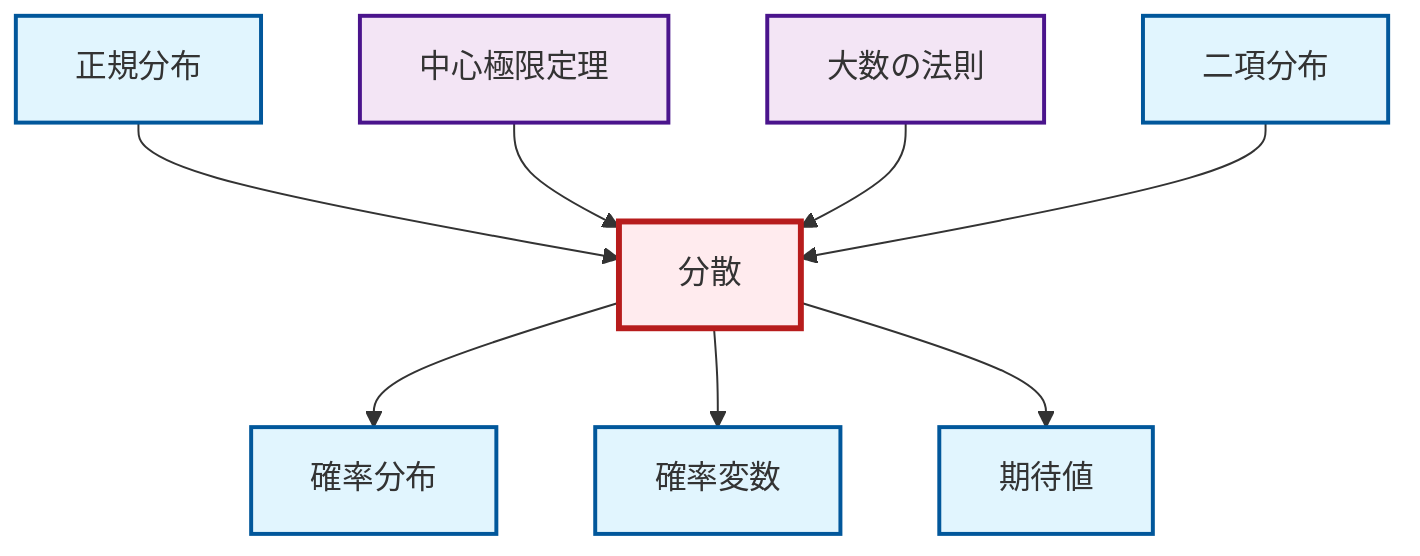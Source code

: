 graph TD
    classDef definition fill:#e1f5fe,stroke:#01579b,stroke-width:2px
    classDef theorem fill:#f3e5f5,stroke:#4a148c,stroke-width:2px
    classDef axiom fill:#fff3e0,stroke:#e65100,stroke-width:2px
    classDef example fill:#e8f5e9,stroke:#1b5e20,stroke-width:2px
    classDef current fill:#ffebee,stroke:#b71c1c,stroke-width:3px
    def-random-variable["確率変数"]:::definition
    def-probability-distribution["確率分布"]:::definition
    def-normal-distribution["正規分布"]:::definition
    thm-central-limit["中心極限定理"]:::theorem
    def-binomial-distribution["二項分布"]:::definition
    def-variance["分散"]:::definition
    thm-law-of-large-numbers["大数の法則"]:::theorem
    def-expectation["期待値"]:::definition
    def-variance --> def-probability-distribution
    def-variance --> def-random-variable
    def-normal-distribution --> def-variance
    thm-central-limit --> def-variance
    thm-law-of-large-numbers --> def-variance
    def-variance --> def-expectation
    def-binomial-distribution --> def-variance
    class def-variance current